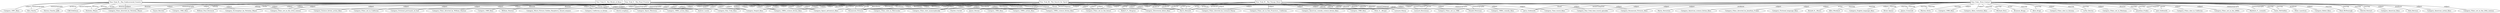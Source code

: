 graph dbpedia {
Star_Trek_II__The_Wrath_of_Khan -- Category_Films_set_in_the_23rd_century [label="subject"];
Star_Trek_IV__The_Voyage_Home -- Category_Space_adventure_films [label="subject"];
Star_Trek_II__The_Wrath_of_Khan -- Category_1980s_action_films [label="subject"];
Star_Trek_IV__The_Voyage_Home -- Category_Films_set_in_1986 [label="subject"];
Star_Trek__First_Contact -- Category_Fictional_language_films [label="subject"];
Star_Trek_IV__The_Voyage_Home -- Harve_Bennett [label="writer"];
Star_Trek_III__The_Search_for_Spock -- Category_Films_directed_by_Leonard_Nimoy [label="subject"];
Star_Trek__First_Contact -- Ronald_D__Moore [label="writer"];
Star_Trek_III__The_Search_for_Spock -- Harve_Bennett [label="producer"];
Star_Trek_IV__The_Voyage_Home -- Donald_Peterman [label="cinematography"];
Star_Trek__First_Contact -- Paramount_Pictures [label="distributor"];
Star_Trek__First_Contact -- Category_Films_set_in_the_future [label="subject"];
Star_Trek__First_Contact -- Category_Time_travel_films [label="subject"];
Star_Trek__First_Contact -- Alfre_Woodard [label="starring"];
Star_Trek__First_Contact -- Category_English_language_films [label="subject"];
Star_Trek_IV__The_Voyage_Home -- Peter_E__Berger [label="editing"];
Star_Trek_VI__The_Undiscovered_Country -- Hiro_Narita [label="cinematography"];
Star_Trek__First_Contact -- Brent_Spiner [label="starring"];
Star_Trek_III__The_Search_for_Spock -- Harve_Bennett [label="producer"];
Star_Trek_III__The_Search_for_Spock -- James_Horner [label="musicComposer"];
Star_Trek_IV__The_Voyage_Home -- Leonard_Rosenman [label="music"];
Star_Trek__First_Contact -- James_Cromwell [label="starring"];
Star_Trek_III__The_Search_for_Spock -- Harve_Bennett [label="writer"];
Star_Trek_VI__The_Undiscovered_Country -- Category_1990s_action_films [label="subject"];
Star_Trek_V__The_Final_Frontier -- Category_1989_films [label="subject"];
Star_Trek_VI__The_Undiscovered_Country -- Category_Space_adventure_films [label="subject"];
Star_Trek_VI__The_Undiscovered_Country -- Category_Films_directed_by_Nicholas_Meyer [label="subject"];
Star_Trek_IV__The_Voyage_Home -- Category_Films_shot_anamorphically [label="subject"];
Star_Trek_IV__The_Voyage_Home -- Category_1980s_comedy_films [label="subject"];
Star_Trek_II__The_Wrath_of_Khan -- Paramount_Pictures [label="distributor"];
Star_Trek_VI__The_Undiscovered_Country -- Nicholas_Meyer [label="writer"];
Star_Trek_II__The_Wrath_of_Khan -- Category_Star_Trek_films [label="subject"];
Star_Trek_V__The_Final_Frontier -- Category_Worst_Picture_Golden_Raspberry_Award_winners [label="subject"];
Star_Trek_II__The_Wrath_of_Khan -- Category_Sequel_films [label="subject"];
Star_Trek_IV__The_Voyage_Home -- Category_Films_set_in_San_Francisco__California [label="subject"];
Star_Trek_III__The_Search_for_Spock -- Category_Star_Trek_films [label="subject"];
Star_Trek_II__The_Wrath_of_Khan -- Nicholas_Meyer [label="director"];
Star_Trek__First_Contact -- Marina_Sirtis [label="starring"];
Star_Trek_II__The_Wrath_of_Khan -- Category_Films_set_in_the_future [label="subject"];
Star_Trek_IV__The_Voyage_Home -- Leonard_Rosenman [label="musicComposer"];
Star_Trek_IV__The_Voyage_Home -- Donald_Peterman [label="cinematography"];
Star_Trek_IV__The_Voyage_Home -- Category_Films_set_in_the_23rd_century [label="subject"];
Star_Trek__First_Contact -- Category_1990s_science_fiction_films [label="subject"];
Star_Trek__First_Contact -- Category_1996_films [label="subject"];
Star_Trek_VI__The_Undiscovered_Country -- Category_Sequel_films [label="subject"];
Star_Trek_VI__The_Undiscovered_Country -- Category_Films_set_in_the_23rd_century [label="subject"];
Star_Trek_IV__The_Voyage_Home -- Category_Screenplays_by_Nicholas_Meyer [label="subject"];
Star_Trek_V__The_Final_Frontier -- David_Loughery [label="writer"];
Star_Trek_V__The_Final_Frontier -- Andrew_Laszlo [label="cinematography"];
Star_Trek_III__The_Search_for_Spock -- James_Horner [label="music"];
Star_Trek_III__The_Search_for_Spock -- Category_Films_set_in_the_23rd_century [label="subject"];
Star_Trek_II__The_Wrath_of_Khan -- Paramount_Pictures [label="studio"];
Star_Trek_II__The_Wrath_of_Khan -- William_Paul_Dornisch [label="editing"];
Star_Trek__First_Contact -- Category_Alien_visitation_films [label="subject"];
Star_Trek_III__The_Search_for_Spock -- Leonard_Nimoy [label="director"];
Star_Trek_V__The_Final_Frontier -- Category_Sequel_films [label="subject"];
Star_Trek_VI__The_Undiscovered_Country -- Hiro_Narita [label="cinematography"];
Star_Trek_V__The_Final_Frontier -- William_Shatner [label="director"];
Star_Trek_III__The_Search_for_Spock -- Paramount_Pictures [label="distributor"];
Star_Trek_III__The_Search_for_Spock -- Category_Space_adventure_films [label="subject"];
Star_Trek_VI__The_Undiscovered_Country -- Category_Screenplays_by_Nicholas_Meyer [label="subject"];
Star_Trek_IV__The_Voyage_Home -- Category_Time_travel_films [label="subject"];
Star_Trek__First_Contact -- Michael_Dorn [label="starring"];
Star_Trek_IV__The_Voyage_Home -- Leonard_Nimoy [label="director"];
Star_Trek__First_Contact -- Brannon_Braga [label="writer"];
Star_Trek_IV__The_Voyage_Home -- Peter_E__Berger [label="editing"];
Star_Trek__First_Contact -- Alice_Krige [label="starring"];
Star_Trek__First_Contact -- Category_Films_shot_in_Arizona [label="subject"];
Star_Trek_II__The_Wrath_of_Khan -- Category_Screenplays_by_Nicholas_Meyer [label="subject"];
Star_Trek__First_Contact -- LeVar_Burton [label="starring"];
Star_Trek_V__The_Final_Frontier -- Category_Fictional_portrayals_of_God [label="subject"];
Star_Trek_II__The_Wrath_of_Khan -- Nicholas_Meyer [label="director"];
Star_Trek_IV__The_Voyage_Home -- Category_American_comedy_science_fiction_films [label="subject"];
Star_Trek_II__The_Wrath_of_Khan -- Category_Space_adventure_films [label="subject"];
Star_Trek__First_Contact -- Category_Films_set_in_Montana [label="subject"];
Star_Trek_II__The_Wrath_of_Khan -- James_Horner [label="musicComposer"];
Star_Trek_VI__The_Undiscovered_Country -- Steven_Charles_Jaffe [label="producer"];
Star_Trek_V__The_Final_Frontier -- Category_Space_Westerns [label="subject"];
Star_Trek_VI__The_Undiscovered_Country -- Cliff_Eidelman [label="musicComposer"];
Star_Trek_IV__The_Voyage_Home -- Category_Sequel_films [label="subject"];
Star_Trek__First_Contact -- Category_Space_adventure_films [label="subject"];
Star_Trek_II__The_Wrath_of_Khan -- Gayne_Rescher [label="cinematography"];
Star_Trek_IV__The_Voyage_Home -- Category_1980s_science_fiction_films [label="subject"];
Star_Trek_III__The_Search_for_Spock -- Category_1980s_action_films [label="subject"];
Star_Trek_II__The_Wrath_of_Khan -- Category_Films_shot_anamorphically [label="subject"];
Star_Trek_IV__The_Voyage_Home -- Leonard_Nimoy [label="director"];
Star_Trek_IV__The_Voyage_Home -- Harve_Bennett [label="producer"];
Star_Trek_V__The_Final_Frontier -- William_Shatner [label="director"];
Star_Trek__First_Contact -- Jonathan_Frakes [label="director"];
Star_Trek__First_Contact -- Joel_Goldsmith [label="music"];
Star_Trek_IV__The_Voyage_Home -- Paramount_Pictures [label="distributor"];
Star_Trek_V__The_Final_Frontier -- Category_1980s_action_films [label="subject"];
Star_Trek__First_Contact -- James_Cromwell [label="starring"];
Star_Trek_III__The_Search_for_Spock -- Charles_Correll [label="cinematography"];
Star_Trek_III__The_Search_for_Spock -- Category_Films_shot_anamorphically [label="subject"];
Star_Trek_V__The_Final_Frontier -- Jerry_Goldsmith [label="music"];
Star_Trek_III__The_Search_for_Spock -- Category_Films_set_in_the_future [label="subject"];
Star_Trek_V__The_Final_Frontier -- Category_Films_set_in_the_future [label="subject"];
Star_Trek_II__The_Wrath_of_Khan -- Category_1980s_science_fiction_films [label="subject"];
Star_Trek__First_Contact -- Category_Films_shot_in_California [label="subject"];
Star_Trek_III__The_Search_for_Spock -- Leonard_Nimoy [label="director"];
Star_Trek_V__The_Final_Frontier -- Peter_E__Berger [label="editing"];
Star_Trek__First_Contact -- Paramount_Pictures [label="distributor"];
Star_Trek__First_Contact -- Jerry_Goldsmith [label="music"];
Star_Trek_VI__The_Undiscovered_Country -- Nicholas_Meyer [label="director"];
Star_Trek__First_Contact -- Category_Sequel_films [label="subject"];
Star_Trek_III__The_Search_for_Spock -- Harve_Bennett [label="writer"];
Star_Trek__First_Contact -- Category_Star_Trek_films [label="subject"];
Star_Trek__First_Contact -- Alice_Krige [label="starring"];
Star_Trek_V__The_Final_Frontier -- Category_1980s_science_fiction_films [label="subject"];
Star_Trek__First_Contact -- Category_Films_set_in_the_2060s [label="subject"];
Star_Trek_III__The_Search_for_Spock -- Category_Films_shot_in_Metrocolor [label="subject"];
Star_Trek__First_Contact -- Matthew_F__Leonetti [label="cinematography"];
Star_Trek__First_Contact -- Category_Directorial_debut_films [label="subject"];
Star_Trek_III__The_Search_for_Spock -- Category_Directorial_debut_films [label="subject"];
Star_Trek__First_Contact -- Marina_Sirtis [label="starring"];
Star_Trek__First_Contact -- Gates_McFadden [label="starring"];
Star_Trek__First_Contact -- Jonathan_Frakes [label="starring"];
Star_Trek__First_Contact -- Gates_McFadden [label="starring"];
Star_Trek_II__The_Wrath_of_Khan -- William_Paul_Dornisch [label="editing"];
Star_Trek__First_Contact -- Peter_Lauritson [label="producer"];
Star_Trek_V__The_Final_Frontier -- Category_Star_Trek_films [label="subject"];
Star_Trek_IV__The_Voyage_Home -- Nicholas_Meyer [label="writer"];
Star_Trek__First_Contact -- Matthew_F__Leonetti [label="cinematography"];
Star_Trek_VI__The_Undiscovered_Country -- Category_1991_films [label="subject"];
Star_Trek__First_Contact -- Category_Robot_films [label="subject"];
Star_Trek_III__The_Search_for_Spock -- Charles_Correll [label="cinematography"];
Star_Trek_III__The_Search_for_Spock -- Paramount_Pictures [label="distributor"];
Star_Trek_IV__The_Voyage_Home -- Category_Star_Trek_films [label="subject"];
Star_Trek__First_Contact -- Neal_McDonough [label="starring"];
Star_Trek__First_Contact -- LeVar_Burton [label="starring"];
Star_Trek_V__The_Final_Frontier -- Category_California_in_fiction [label="subject"];
Star_Trek_V__The_Final_Frontier -- Category_Directorial_debut_films [label="subject"];
Star_Trek_VI__The_Undiscovered_Country -- Category_Star_Trek_films [label="subject"];
Star_Trek_IV__The_Voyage_Home -- Category_Films_set_in_the_future [label="subject"];
Star_Trek_VI__The_Undiscovered_Country -- Paramount_Pictures [label="distributor"];
Star_Trek__First_Contact -- Patrick_Stewart [label="starring"];
Star_Trek_V__The_Final_Frontier -- Category_Science_fiction_action_films [label="subject"];
Star_Trek_III__The_Search_for_Spock -- Category_1980s_science_fiction_films [label="subject"];
Star_Trek__First_Contact -- Brent_Spiner [label="starring"];
Star_Trek_IV__The_Voyage_Home -- Harve_Bennett [label="producer"];
Star_Trek__First_Contact -- Alfre_Woodard [label="starring"];
Star_Trek_V__The_Final_Frontier -- Paramount_Pictures [label="distributor"];
Star_Trek__First_Contact -- Category_American_films [label="subject"];
Star_Trek_IV__The_Voyage_Home -- Category_Films_directed_by_Leonard_Nimoy [label="subject"];
Star_Trek_IV__The_Voyage_Home -- Category_Star_Trek_time_travel_episodes [label="subject"];
Star_Trek_V__The_Final_Frontier -- Category_Films_set_in_the_23rd_century [label="subject"];
Star_Trek__First_Contact -- Rick_Berman [label="producer"];
Star_Trek_V__The_Final_Frontier -- Jerry_Goldsmith [label="musicComposer"];
Star_Trek_III__The_Search_for_Spock -- Category_1984_films [label="subject"];
Star_Trek_II__The_Wrath_of_Khan -- Category_1982_films [label="subject"];
Star_Trek_V__The_Final_Frontier -- Andrew_Laszlo [label="cinematography"];
Star_Trek__First_Contact -- Category_American_action_films [label="subject"];
Star_Trek__First_Contact -- Michael_Dorn [label="starring"];
Star_Trek_V__The_Final_Frontier -- Category_Films_set_in_California [label="subject"];
Star_Trek_IV__The_Voyage_Home -- Category_Paramount_Pictures_films [label="subject"];
Star_Trek__First_Contact -- Patrick_Stewart [label="starring"];
Star_Trek_V__The_Final_Frontier -- Category_Films_directed_by_William_Shatner [label="subject"];
Star_Trek__First_Contact -- Neal_McDonough [label="starring"];
Star_Trek_V__The_Final_Frontier -- Category_Space_adventure_films [label="subject"];
Star_Trek_II__The_Wrath_of_Khan -- Paramount_Pictures [label="distributor"];
Star_Trek_IV__The_Voyage_Home -- Paramount_Pictures [label="distributor"];
Star_Trek__First_Contact -- Jonathan_Frakes [label="starring"];
Star_Trek__First_Contact -- Joel_Goldsmith [label="musicComposer"];
Star_Trek__First_Contact -- Category_Star_Trek_time_travel_episodes [label="subject"];
Star_Trek__First_Contact -- Category_Films_set_in_the_24th_century [label="subject"];
Star_Trek_VI__The_Undiscovered_Country -- Nicholas_Meyer [label="director"];
Star_Trek_IV__The_Voyage_Home -- Category_1986_films [label="subject"];
Star_Trek__First_Contact -- Category_1990s_action_films [label="subject"];
Star_Trek_V__The_Final_Frontier -- Harve_Bennett [label="producer"];
Star_Trek__First_Contact -- Jerry_Goldsmith [label="musicComposer"];
Star_Trek__First_Contact -- Category_Paramount_Pictures_films [label="subject"];
Star_Trek__First_Contact -- Marty_Hornstein [label="producer"];
Star_Trek_III__The_Search_for_Spock -- Robert_F__Shugrue [label="editing"];
Star_Trek_VI__The_Undiscovered_Country -- Category_1990s_science_fiction_films [label="subject"];
Star_Trek__First_Contact -- Category_American_science_fiction_films [label="subject"];
Star_Trek_III__The_Search_for_Spock -- Category_Sequel_films [label="subject"];
Star_Trek_II__The_Wrath_of_Khan -- Category_Films_directed_by_Nicholas_Meyer [label="subject"];
Star_Trek__First_Contact -- Category_Films_directed_by_Jonathan_Frakes [label="subject"];
Star_Trek_II__The_Wrath_of_Khan[shape=box]
Star_Trek_III__The_Search_for_Spock[shape=box]
Star_Trek_VI__The_Undiscovered_Country[shape=box]
Star_Trek__First_Contact[shape=box]
Star_Trek_IV__The_Voyage_Home[shape=box]
Star_Trek_V__The_Final_Frontier[shape=box]
}
